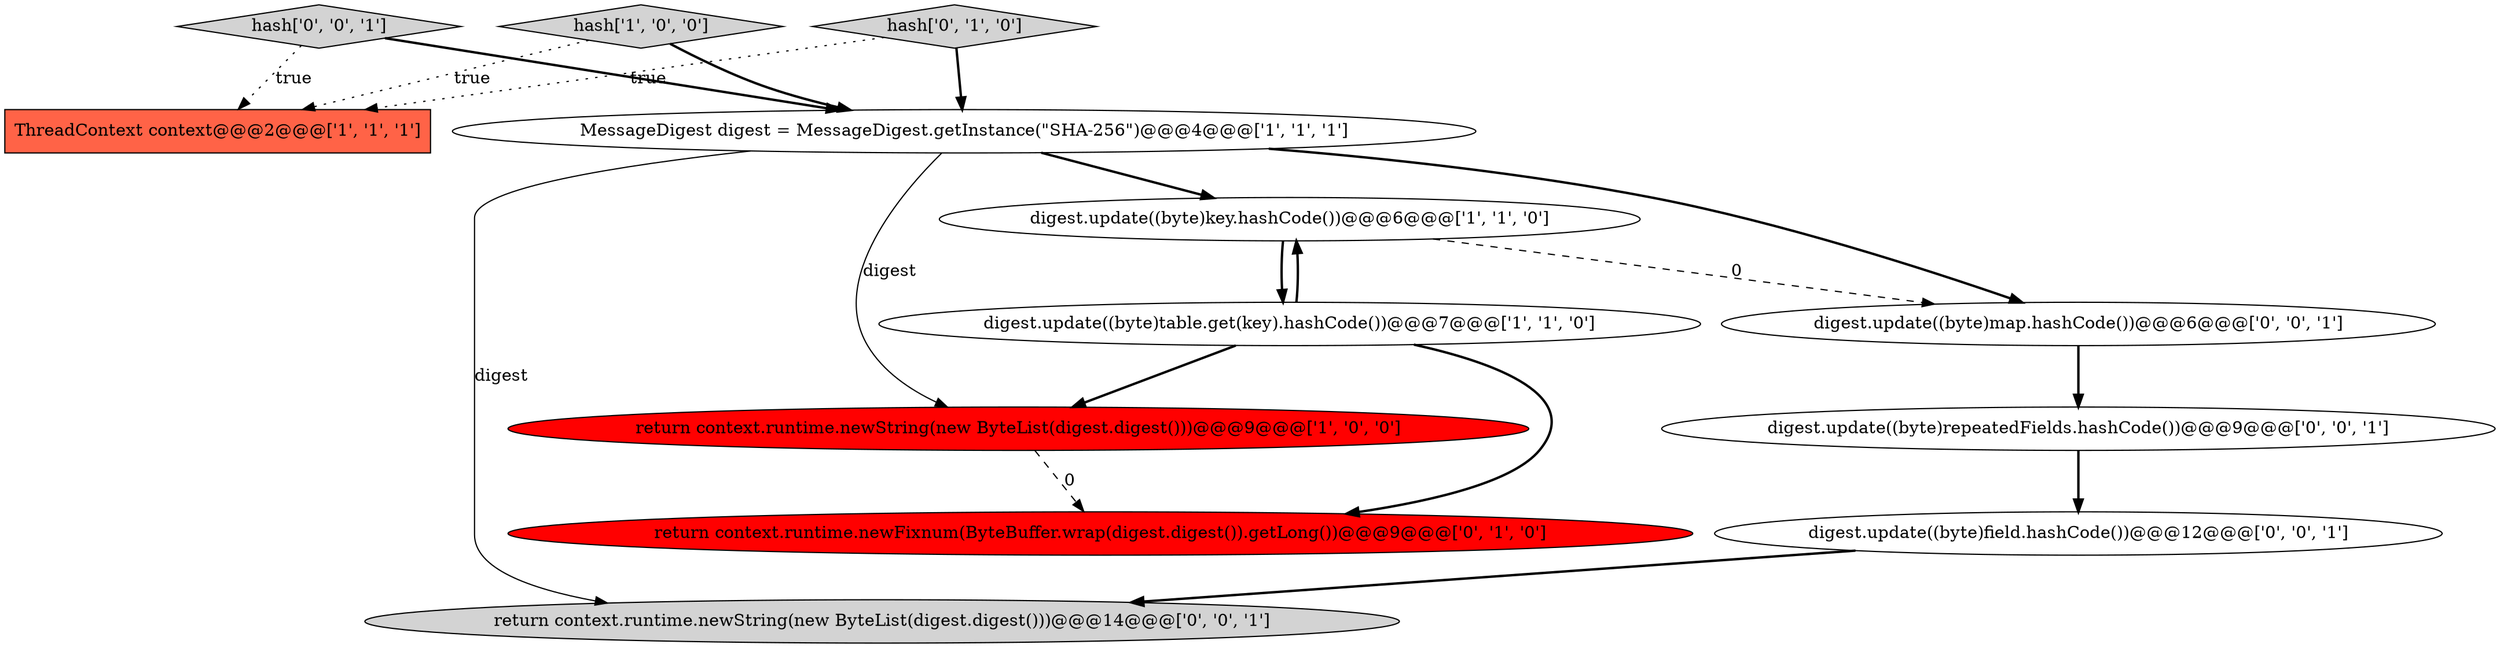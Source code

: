 digraph {
10 [style = filled, label = "return context.runtime.newString(new ByteList(digest.digest()))@@@14@@@['0', '0', '1']", fillcolor = lightgray, shape = ellipse image = "AAA0AAABBB3BBB"];
11 [style = filled, label = "digest.update((byte)field.hashCode())@@@12@@@['0', '0', '1']", fillcolor = white, shape = ellipse image = "AAA0AAABBB3BBB"];
4 [style = filled, label = "ThreadContext context@@@2@@@['1', '1', '1']", fillcolor = tomato, shape = box image = "AAA0AAABBB1BBB"];
7 [style = filled, label = "return context.runtime.newFixnum(ByteBuffer.wrap(digest.digest()).getLong())@@@9@@@['0', '1', '0']", fillcolor = red, shape = ellipse image = "AAA1AAABBB2BBB"];
8 [style = filled, label = "digest.update((byte)repeatedFields.hashCode())@@@9@@@['0', '0', '1']", fillcolor = white, shape = ellipse image = "AAA0AAABBB3BBB"];
2 [style = filled, label = "return context.runtime.newString(new ByteList(digest.digest()))@@@9@@@['1', '0', '0']", fillcolor = red, shape = ellipse image = "AAA1AAABBB1BBB"];
12 [style = filled, label = "hash['0', '0', '1']", fillcolor = lightgray, shape = diamond image = "AAA0AAABBB3BBB"];
6 [style = filled, label = "hash['0', '1', '0']", fillcolor = lightgray, shape = diamond image = "AAA0AAABBB2BBB"];
0 [style = filled, label = "digest.update((byte)key.hashCode())@@@6@@@['1', '1', '0']", fillcolor = white, shape = ellipse image = "AAA0AAABBB1BBB"];
5 [style = filled, label = "MessageDigest digest = MessageDigest.getInstance(\"SHA-256\")@@@4@@@['1', '1', '1']", fillcolor = white, shape = ellipse image = "AAA0AAABBB1BBB"];
1 [style = filled, label = "hash['1', '0', '0']", fillcolor = lightgray, shape = diamond image = "AAA0AAABBB1BBB"];
9 [style = filled, label = "digest.update((byte)map.hashCode())@@@6@@@['0', '0', '1']", fillcolor = white, shape = ellipse image = "AAA0AAABBB3BBB"];
3 [style = filled, label = "digest.update((byte)table.get(key).hashCode())@@@7@@@['1', '1', '0']", fillcolor = white, shape = ellipse image = "AAA0AAABBB1BBB"];
1->5 [style = bold, label=""];
0->3 [style = bold, label=""];
5->2 [style = solid, label="digest"];
6->5 [style = bold, label=""];
12->4 [style = dotted, label="true"];
1->4 [style = dotted, label="true"];
0->9 [style = dashed, label="0"];
12->5 [style = bold, label=""];
3->2 [style = bold, label=""];
5->0 [style = bold, label=""];
3->7 [style = bold, label=""];
5->9 [style = bold, label=""];
9->8 [style = bold, label=""];
8->11 [style = bold, label=""];
11->10 [style = bold, label=""];
5->10 [style = solid, label="digest"];
6->4 [style = dotted, label="true"];
2->7 [style = dashed, label="0"];
3->0 [style = bold, label=""];
}
